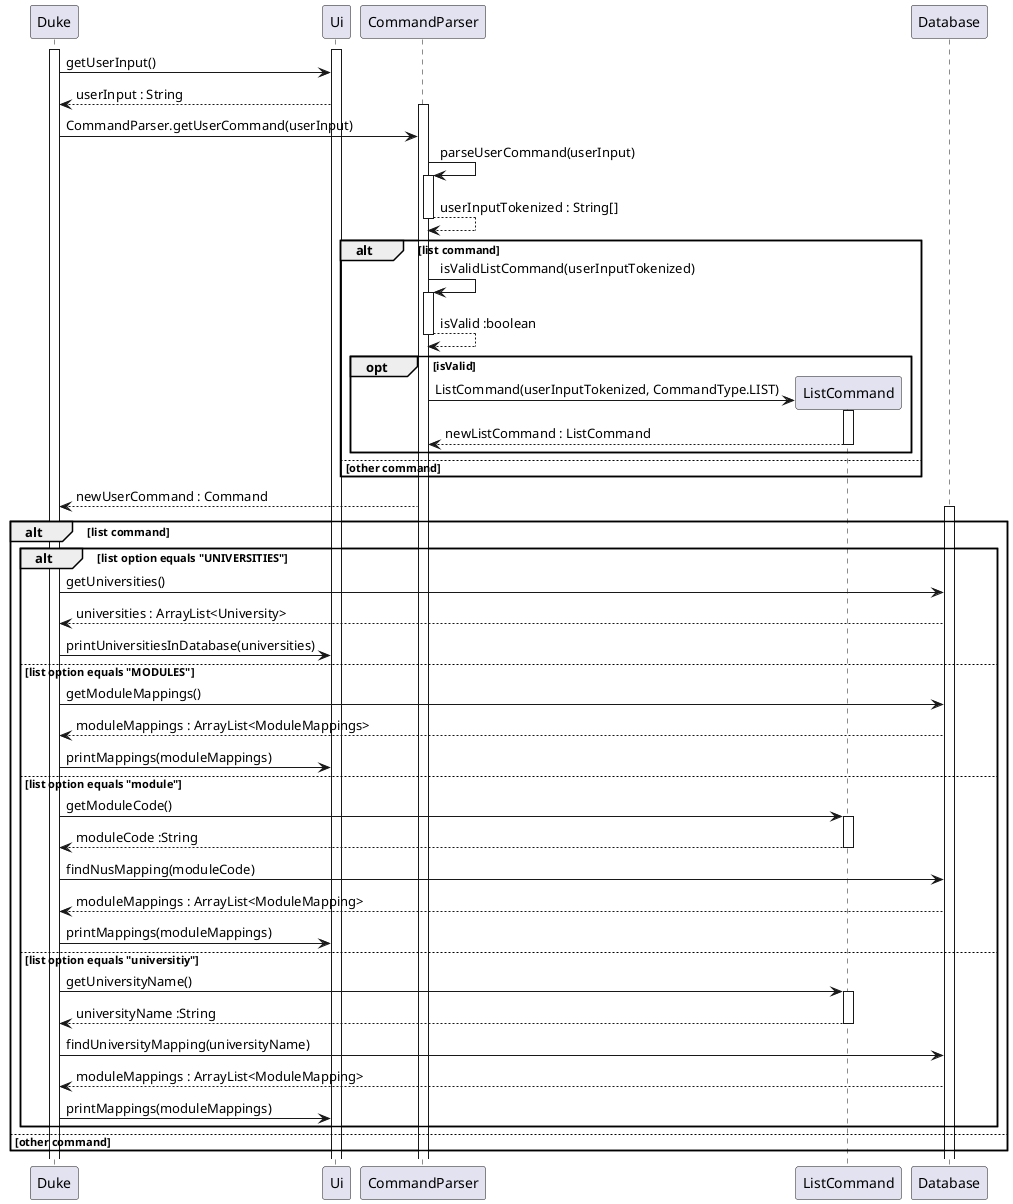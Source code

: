 @startuml

activate Duke
activate Ui

Duke -> Ui : getUserInput()
Ui --> Duke : userInput : String

activate CommandParser
Duke -> CommandParser : CommandParser.getUserCommand(userInput)

CommandParser -> CommandParser : parseUserCommand(userInput)
activate CommandParser
CommandParser --> CommandParser : userInputTokenized : String[]
deactivate CommandParser

alt list command

    CommandParser -> CommandParser : isValidListCommand(userInputTokenized)
    activate CommandParser
    CommandParser --> CommandParser : isValid :boolean
    deactivate CommandParser

    opt isValid

        create ListCommand
        CommandParser -> ListCommand : ListCommand(userInputTokenized, CommandType.LIST)
        activate ListCommand
        ListCommand --> CommandParser : newListCommand : ListCommand
        deactivate ListCommand

    end

else other command

end

CommandParser --> Duke : newUserCommand : Command

alt list command

    activate Database

    alt list option equals "UNIVERSITIES"

        Duke -> Database : getUniversities()
        Database --> Duke : universities : ArrayList<University>

        Duke -> Ui : printUniversitiesInDatabase(universities)

    else list option equals "MODULES"

        Duke -> Database : getModuleMappings()
        Database --> Duke : moduleMappings : ArrayList<ModuleMappings>

        Duke -> Ui : printMappings(moduleMappings)

    else list option equals "module"

        Duke -> ListCommand : getModuleCode()
        activate ListCommand
        ListCommand --> Duke : moduleCode :String
        deactivate ListCommand
        
        Duke -> Database : findNusMapping(moduleCode)
        Database --> Duke : moduleMappings : ArrayList<ModuleMapping>

        Duke -> Ui : printMappings(moduleMappings)

    else list option equals "universitiy"

        Duke -> ListCommand : getUniversityName()
        activate ListCommand
        ListCommand --> Duke : universityName :String
        deactivate ListCommand
        
        Duke -> Database : findUniversityMapping(universityName)
        Database --> Duke : moduleMappings : ArrayList<ModuleMapping>

        Duke -> Ui : printMappings(moduleMappings)

    end

else other command

end

@enduml